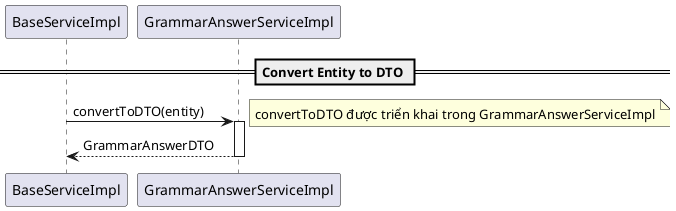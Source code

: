@startuml ConvertToDTO

participant "BaseServiceImpl" as BSI
participant "GrammarAnswerServiceImpl" as GAS

== Convert Entity to DTO ==
BSI -> GAS: convertToDTO(entity)
note right: convertToDTO được triển khai trong GrammarAnswerServiceImpl
activate GAS
GAS --> BSI: GrammarAnswerDTO
deactivate GAS

@enduml
